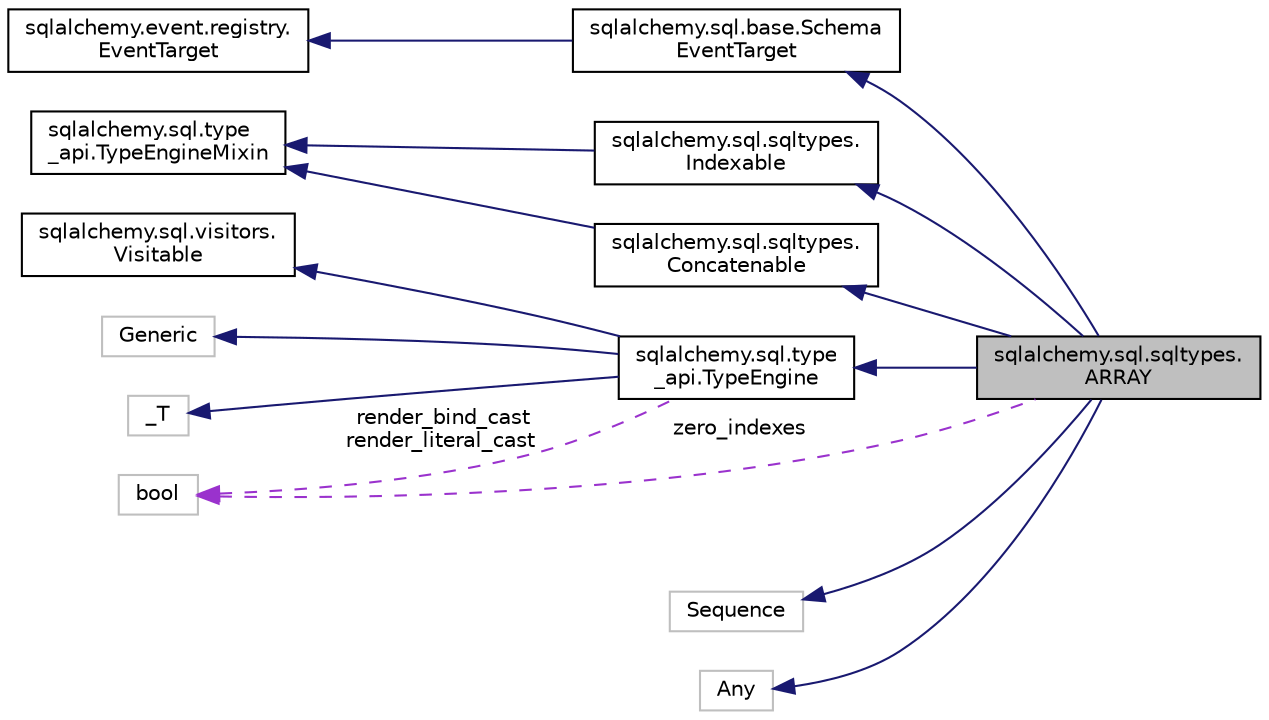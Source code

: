 digraph "sqlalchemy.sql.sqltypes.ARRAY"
{
 // LATEX_PDF_SIZE
  edge [fontname="Helvetica",fontsize="10",labelfontname="Helvetica",labelfontsize="10"];
  node [fontname="Helvetica",fontsize="10",shape=record];
  rankdir="LR";
  Node1 [label="sqlalchemy.sql.sqltypes.\lARRAY",height=0.2,width=0.4,color="black", fillcolor="grey75", style="filled", fontcolor="black",tooltip=" "];
  Node2 -> Node1 [dir="back",color="midnightblue",fontsize="10",style="solid",fontname="Helvetica"];
  Node2 [label="sqlalchemy.sql.base.Schema\lEventTarget",height=0.2,width=0.4,color="black", fillcolor="white", style="filled",URL="$classsqlalchemy_1_1sql_1_1base_1_1SchemaEventTarget.html",tooltip=" "];
  Node3 -> Node2 [dir="back",color="midnightblue",fontsize="10",style="solid",fontname="Helvetica"];
  Node3 [label="sqlalchemy.event.registry.\lEventTarget",height=0.2,width=0.4,color="black", fillcolor="white", style="filled",URL="$classsqlalchemy_1_1event_1_1registry_1_1EventTarget.html",tooltip=" "];
  Node4 -> Node1 [dir="back",color="midnightblue",fontsize="10",style="solid",fontname="Helvetica"];
  Node4 [label="sqlalchemy.sql.sqltypes.\lIndexable",height=0.2,width=0.4,color="black", fillcolor="white", style="filled",URL="$classsqlalchemy_1_1sql_1_1sqltypes_1_1Indexable.html",tooltip=" "];
  Node5 -> Node4 [dir="back",color="midnightblue",fontsize="10",style="solid",fontname="Helvetica"];
  Node5 [label="sqlalchemy.sql.type\l_api.TypeEngineMixin",height=0.2,width=0.4,color="black", fillcolor="white", style="filled",URL="$classsqlalchemy_1_1sql_1_1type__api_1_1TypeEngineMixin.html",tooltip=" "];
  Node6 -> Node1 [dir="back",color="midnightblue",fontsize="10",style="solid",fontname="Helvetica"];
  Node6 [label="sqlalchemy.sql.sqltypes.\lConcatenable",height=0.2,width=0.4,color="black", fillcolor="white", style="filled",URL="$classsqlalchemy_1_1sql_1_1sqltypes_1_1Concatenable.html",tooltip=" "];
  Node5 -> Node6 [dir="back",color="midnightblue",fontsize="10",style="solid",fontname="Helvetica"];
  Node7 -> Node1 [dir="back",color="midnightblue",fontsize="10",style="solid",fontname="Helvetica"];
  Node7 [label="sqlalchemy.sql.type\l_api.TypeEngine",height=0.2,width=0.4,color="black", fillcolor="white", style="filled",URL="$classsqlalchemy_1_1sql_1_1type__api_1_1TypeEngine.html",tooltip=" "];
  Node8 -> Node7 [dir="back",color="midnightblue",fontsize="10",style="solid",fontname="Helvetica"];
  Node8 [label="sqlalchemy.sql.visitors.\lVisitable",height=0.2,width=0.4,color="black", fillcolor="white", style="filled",URL="$classsqlalchemy_1_1sql_1_1visitors_1_1Visitable.html",tooltip=" "];
  Node9 -> Node7 [dir="back",color="midnightblue",fontsize="10",style="solid",fontname="Helvetica"];
  Node9 [label="Generic",height=0.2,width=0.4,color="grey75", fillcolor="white", style="filled",tooltip=" "];
  Node10 -> Node7 [dir="back",color="midnightblue",fontsize="10",style="solid",fontname="Helvetica"];
  Node10 [label="_T",height=0.2,width=0.4,color="grey75", fillcolor="white", style="filled",tooltip=" "];
  Node11 -> Node7 [dir="back",color="darkorchid3",fontsize="10",style="dashed",label=" render_bind_cast\nrender_literal_cast" ,fontname="Helvetica"];
  Node11 [label="bool",height=0.2,width=0.4,color="grey75", fillcolor="white", style="filled",tooltip=" "];
  Node12 -> Node1 [dir="back",color="midnightblue",fontsize="10",style="solid",fontname="Helvetica"];
  Node12 [label="Sequence",height=0.2,width=0.4,color="grey75", fillcolor="white", style="filled",tooltip=" "];
  Node13 -> Node1 [dir="back",color="midnightblue",fontsize="10",style="solid",fontname="Helvetica"];
  Node13 [label="Any",height=0.2,width=0.4,color="grey75", fillcolor="white", style="filled",tooltip=" "];
  Node11 -> Node1 [dir="back",color="darkorchid3",fontsize="10",style="dashed",label=" zero_indexes" ,fontname="Helvetica"];
}
